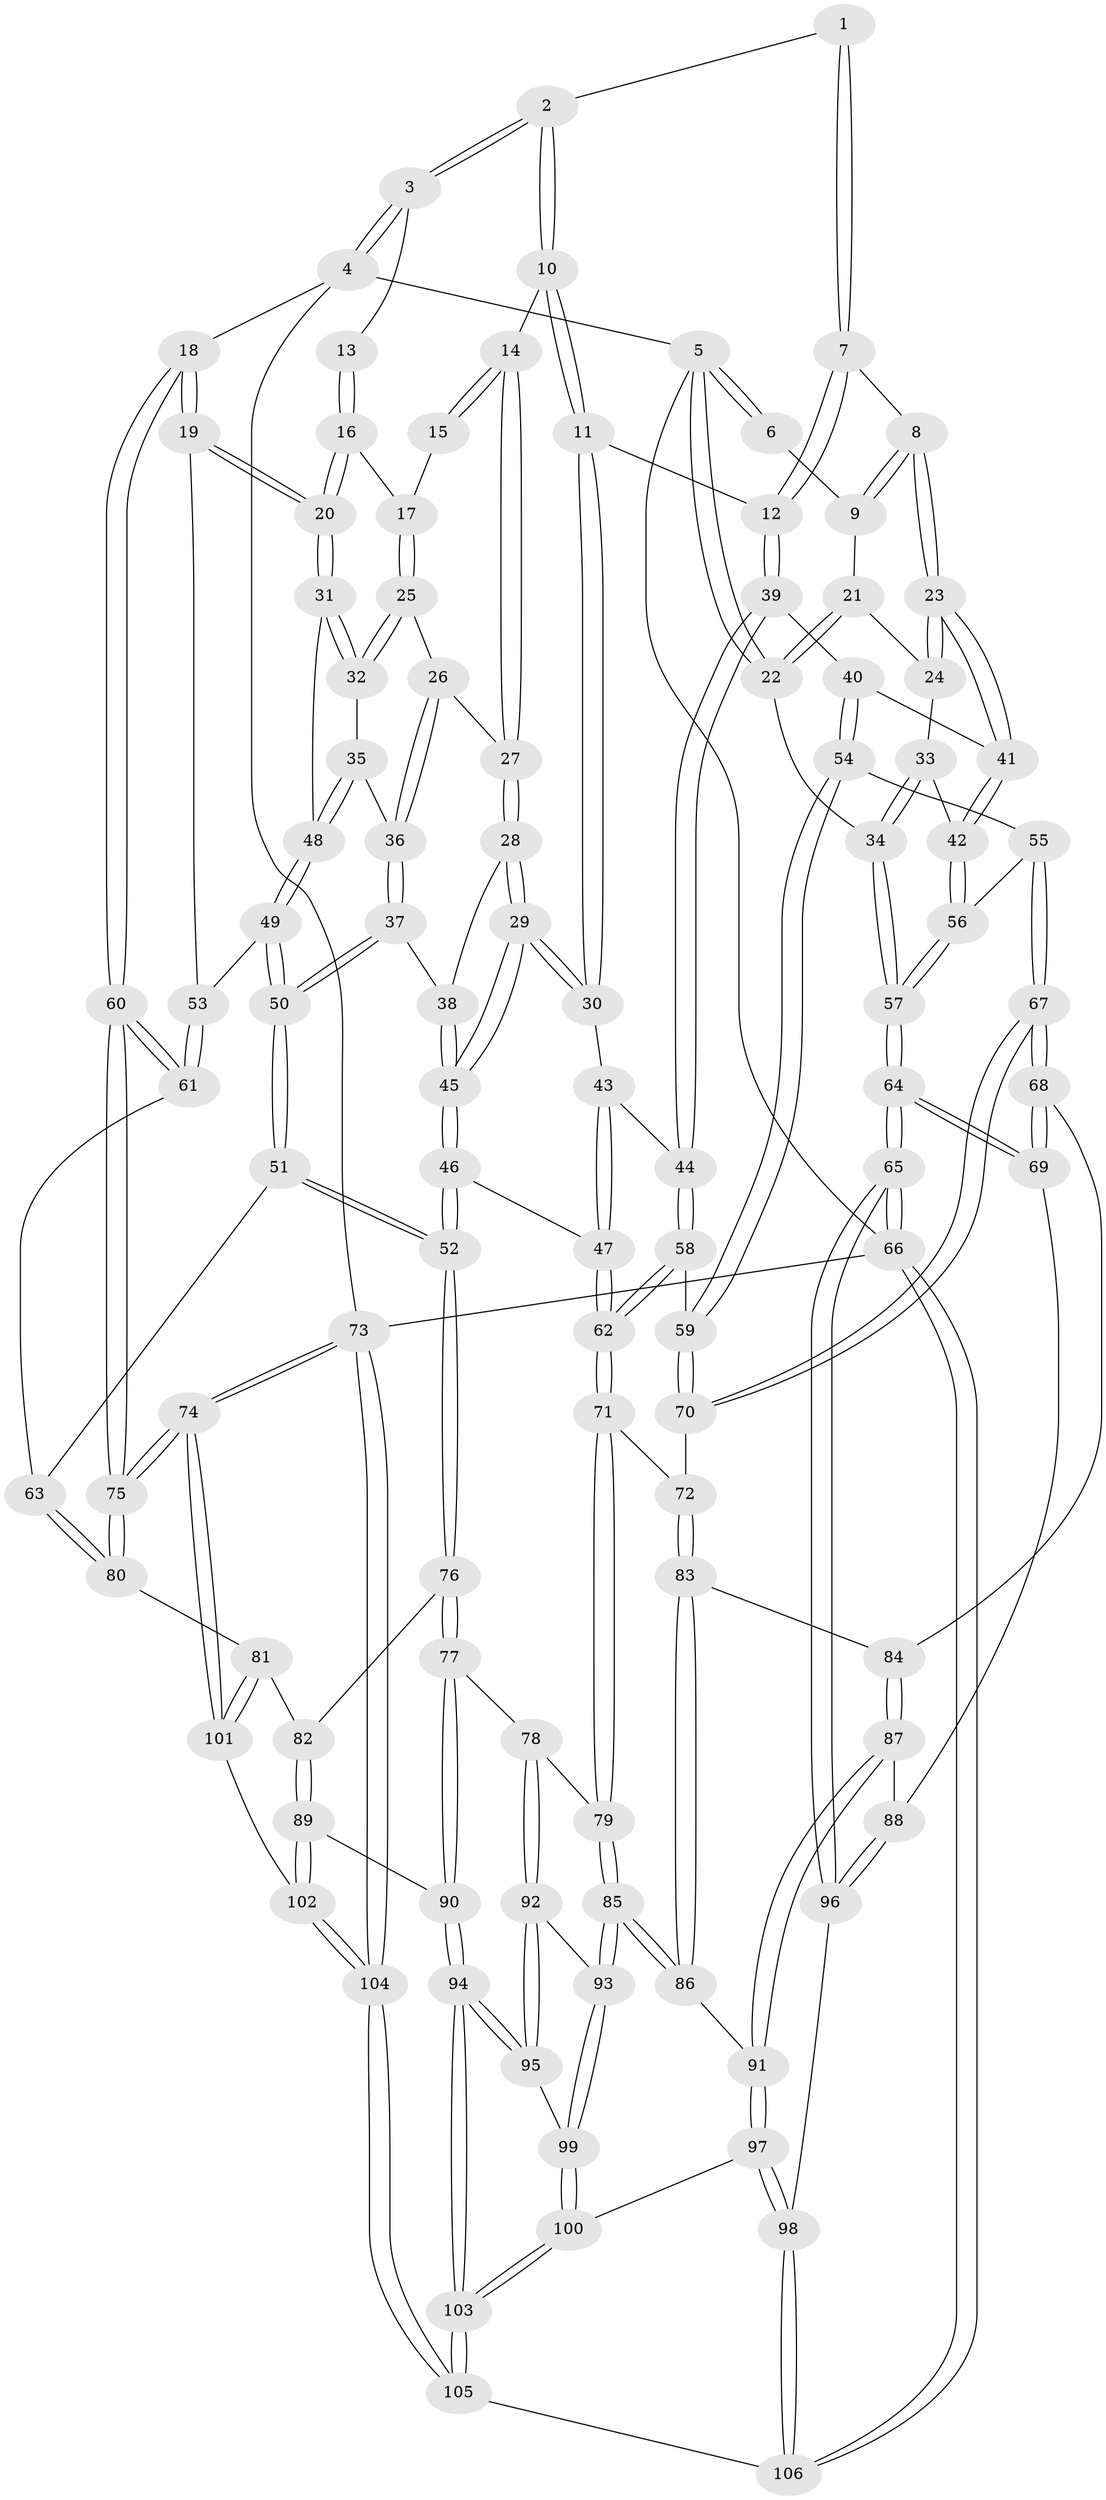 // coarse degree distribution, {3: 0.06756756756756757, 5: 0.5, 4: 0.33783783783783783, 6: 0.0945945945945946}
// Generated by graph-tools (version 1.1) at 2025/24/03/03/25 07:24:38]
// undirected, 106 vertices, 262 edges
graph export_dot {
graph [start="1"]
  node [color=gray90,style=filled];
  1 [pos="+0.2846451399223809+0"];
  2 [pos="+0.5489173968073598+0"];
  3 [pos="+1+0"];
  4 [pos="+1+0"];
  5 [pos="+0+0"];
  6 [pos="+0.04673311328275005+0"];
  7 [pos="+0.2754599829146804+0.06933711463815952"];
  8 [pos="+0.2367955181302643+0.12340638351627743"];
  9 [pos="+0.08775135016571049+0.12749418803747414"];
  10 [pos="+0.595601786584644+0.05043257771016127"];
  11 [pos="+0.5610730178369125+0.127917553068109"];
  12 [pos="+0.4143928592880329+0.18513926904951578"];
  13 [pos="+1+0"];
  14 [pos="+0.7363135138115835+0.12860229951012386"];
  15 [pos="+0.8364394052333863+0.04520542392425373"];
  16 [pos="+0.8987560802102703+0.17540390752077167"];
  17 [pos="+0.8646757815659699+0.16537749562373247"];
  18 [pos="+1+0.23914834555679484"];
  19 [pos="+1+0.2740420043107414"];
  20 [pos="+0.988816541336416+0.26192910506593126"];
  21 [pos="+0.0651486183717658+0.13097633888209073"];
  22 [pos="+0+0"];
  23 [pos="+0.22708968342126165+0.15605702620146814"];
  24 [pos="+0.06739440793960214+0.20140486696704518"];
  25 [pos="+0.8208514353116529+0.1935699131966092"];
  26 [pos="+0.817560872228412+0.1941266371130235"];
  27 [pos="+0.7440751113401756+0.17035650603588823"];
  28 [pos="+0.7201656425187805+0.2239408982624547"];
  29 [pos="+0.6617587533194235+0.2554203111984999"];
  30 [pos="+0.5960072472814846+0.2326233173947079"];
  31 [pos="+0.9382655197200095+0.26800644291558445"];
  32 [pos="+0.9059391898396805+0.266211113448314"];
  33 [pos="+0.05519588098133837+0.22701741712132778"];
  34 [pos="+0+0.15015265753462628"];
  35 [pos="+0.8276749812081221+0.28366157463811387"];
  36 [pos="+0.821492153047341+0.28270531723018866"];
  37 [pos="+0.8008183226286218+0.28950363205701657"];
  38 [pos="+0.7663723172284834+0.2765522477643836"];
  39 [pos="+0.42969914629696104+0.3147669662110702"];
  40 [pos="+0.29508396661376673+0.32424381003990493"];
  41 [pos="+0.21192469305336978+0.2442999515934273"];
  42 [pos="+0.11801172727781029+0.31717535737580393"];
  43 [pos="+0.5950781817211582+0.2336331479501099"];
  44 [pos="+0.44491307569737787+0.33035944629337566"];
  45 [pos="+0.6804779164740933+0.422602515851298"];
  46 [pos="+0.6793799011448249+0.4391918576364364"];
  47 [pos="+0.5802976345686385+0.4434385174356303"];
  48 [pos="+0.8531929772230238+0.3495534108624653"];
  49 [pos="+0.8447982561011476+0.39393946044546285"];
  50 [pos="+0.7826380636040148+0.4359925405139976"];
  51 [pos="+0.766410379480045+0.4556638397570109"];
  52 [pos="+0.7268578508598682+0.4670275723008623"];
  53 [pos="+0.9388532052649098+0.3813659643780901"];
  54 [pos="+0.27726934242484436+0.3829907211025849"];
  55 [pos="+0.22351425771822245+0.43531783798760476"];
  56 [pos="+0.1134437482099595+0.32662167134866643"];
  57 [pos="+0+0.5156941790211603"];
  58 [pos="+0.4556351057691274+0.3597001290621926"];
  59 [pos="+0.3619443313731439+0.45636134463982575"];
  60 [pos="+1+0.4286006288327917"];
  61 [pos="+0.936912056963008+0.4577180725008441"];
  62 [pos="+0.5567808625955353+0.4482183835784317"];
  63 [pos="+0.9091400327360755+0.5203431441239479"];
  64 [pos="+0+0.540216427209469"];
  65 [pos="+0+1"];
  66 [pos="+0+1"];
  67 [pos="+0.2174032113609444+0.5339282862845391"];
  68 [pos="+0.21377180032512932+0.5397621799076588"];
  69 [pos="+0.04706849407813121+0.591218703791259"];
  70 [pos="+0.35394542359986647+0.48343963357120123"];
  71 [pos="+0.5185204705225859+0.5314536595714577"];
  72 [pos="+0.41430881093897615+0.5526515078102653"];
  73 [pos="+1+1"];
  74 [pos="+1+1"];
  75 [pos="+1+0.6431184089610551"];
  76 [pos="+0.7278552931208754+0.599665156770647"];
  77 [pos="+0.6314070145004325+0.6651218600997947"];
  78 [pos="+0.5695916703476475+0.6606878386980096"];
  79 [pos="+0.5518616245268088+0.6479437277944875"];
  80 [pos="+0.9875148967918342+0.6424831308767495"];
  81 [pos="+0.9439944408595787+0.6687916812557645"];
  82 [pos="+0.7855151787408287+0.6471770641214832"];
  83 [pos="+0.3594826821362112+0.6449746194450886"];
  84 [pos="+0.269629492919525+0.597908363213074"];
  85 [pos="+0.39627694804252045+0.7095345824142146"];
  86 [pos="+0.37663974332082845+0.6933395683675984"];
  87 [pos="+0.23419008855172238+0.709521990071973"];
  88 [pos="+0.10431253592376023+0.6759896144860396"];
  89 [pos="+0.7320745505680232+0.8357466601211145"];
  90 [pos="+0.7054294862500433+0.8319482067077477"];
  91 [pos="+0.26423142865411947+0.7451234286782589"];
  92 [pos="+0.5409232101533735+0.816513961958856"];
  93 [pos="+0.4001572170658267+0.7262025069739434"];
  94 [pos="+0.5800582773812664+0.8803491926363031"];
  95 [pos="+0.547955482392487+0.8372096337364106"];
  96 [pos="+0.1520729252274781+0.860980830761955"];
  97 [pos="+0.22532241428591043+0.8576975069355084"];
  98 [pos="+0.20470139630362127+0.8657452347927537"];
  99 [pos="+0.37400291843911415+0.8449990287112841"];
  100 [pos="+0.3516859508681161+0.8792288408074768"];
  101 [pos="+0.8797142521928271+0.8133755613222406"];
  102 [pos="+0.7926605537988117+0.872011121049368"];
  103 [pos="+0.48796807626016125+1"];
  104 [pos="+0.8677878010974605+1"];
  105 [pos="+0.4879866871826031+1"];
  106 [pos="+0.30111055061756964+1"];
  1 -- 2;
  1 -- 7;
  1 -- 7;
  2 -- 3;
  2 -- 3;
  2 -- 10;
  2 -- 10;
  3 -- 4;
  3 -- 4;
  3 -- 13;
  4 -- 5;
  4 -- 18;
  4 -- 73;
  5 -- 6;
  5 -- 6;
  5 -- 22;
  5 -- 22;
  5 -- 66;
  6 -- 9;
  7 -- 8;
  7 -- 12;
  7 -- 12;
  8 -- 9;
  8 -- 9;
  8 -- 23;
  8 -- 23;
  9 -- 21;
  10 -- 11;
  10 -- 11;
  10 -- 14;
  11 -- 12;
  11 -- 30;
  11 -- 30;
  12 -- 39;
  12 -- 39;
  13 -- 16;
  13 -- 16;
  14 -- 15;
  14 -- 15;
  14 -- 27;
  14 -- 27;
  15 -- 17;
  16 -- 17;
  16 -- 20;
  16 -- 20;
  17 -- 25;
  17 -- 25;
  18 -- 19;
  18 -- 19;
  18 -- 60;
  18 -- 60;
  19 -- 20;
  19 -- 20;
  19 -- 53;
  20 -- 31;
  20 -- 31;
  21 -- 22;
  21 -- 22;
  21 -- 24;
  22 -- 34;
  23 -- 24;
  23 -- 24;
  23 -- 41;
  23 -- 41;
  24 -- 33;
  25 -- 26;
  25 -- 32;
  25 -- 32;
  26 -- 27;
  26 -- 36;
  26 -- 36;
  27 -- 28;
  27 -- 28;
  28 -- 29;
  28 -- 29;
  28 -- 38;
  29 -- 30;
  29 -- 30;
  29 -- 45;
  29 -- 45;
  30 -- 43;
  31 -- 32;
  31 -- 32;
  31 -- 48;
  32 -- 35;
  33 -- 34;
  33 -- 34;
  33 -- 42;
  34 -- 57;
  34 -- 57;
  35 -- 36;
  35 -- 48;
  35 -- 48;
  36 -- 37;
  36 -- 37;
  37 -- 38;
  37 -- 50;
  37 -- 50;
  38 -- 45;
  38 -- 45;
  39 -- 40;
  39 -- 44;
  39 -- 44;
  40 -- 41;
  40 -- 54;
  40 -- 54;
  41 -- 42;
  41 -- 42;
  42 -- 56;
  42 -- 56;
  43 -- 44;
  43 -- 47;
  43 -- 47;
  44 -- 58;
  44 -- 58;
  45 -- 46;
  45 -- 46;
  46 -- 47;
  46 -- 52;
  46 -- 52;
  47 -- 62;
  47 -- 62;
  48 -- 49;
  48 -- 49;
  49 -- 50;
  49 -- 50;
  49 -- 53;
  50 -- 51;
  50 -- 51;
  51 -- 52;
  51 -- 52;
  51 -- 63;
  52 -- 76;
  52 -- 76;
  53 -- 61;
  53 -- 61;
  54 -- 55;
  54 -- 59;
  54 -- 59;
  55 -- 56;
  55 -- 67;
  55 -- 67;
  56 -- 57;
  56 -- 57;
  57 -- 64;
  57 -- 64;
  58 -- 59;
  58 -- 62;
  58 -- 62;
  59 -- 70;
  59 -- 70;
  60 -- 61;
  60 -- 61;
  60 -- 75;
  60 -- 75;
  61 -- 63;
  62 -- 71;
  62 -- 71;
  63 -- 80;
  63 -- 80;
  64 -- 65;
  64 -- 65;
  64 -- 69;
  64 -- 69;
  65 -- 66;
  65 -- 66;
  65 -- 96;
  65 -- 96;
  66 -- 106;
  66 -- 106;
  66 -- 73;
  67 -- 68;
  67 -- 68;
  67 -- 70;
  67 -- 70;
  68 -- 69;
  68 -- 69;
  68 -- 84;
  69 -- 88;
  70 -- 72;
  71 -- 72;
  71 -- 79;
  71 -- 79;
  72 -- 83;
  72 -- 83;
  73 -- 74;
  73 -- 74;
  73 -- 104;
  73 -- 104;
  74 -- 75;
  74 -- 75;
  74 -- 101;
  74 -- 101;
  75 -- 80;
  75 -- 80;
  76 -- 77;
  76 -- 77;
  76 -- 82;
  77 -- 78;
  77 -- 90;
  77 -- 90;
  78 -- 79;
  78 -- 92;
  78 -- 92;
  79 -- 85;
  79 -- 85;
  80 -- 81;
  81 -- 82;
  81 -- 101;
  81 -- 101;
  82 -- 89;
  82 -- 89;
  83 -- 84;
  83 -- 86;
  83 -- 86;
  84 -- 87;
  84 -- 87;
  85 -- 86;
  85 -- 86;
  85 -- 93;
  85 -- 93;
  86 -- 91;
  87 -- 88;
  87 -- 91;
  87 -- 91;
  88 -- 96;
  88 -- 96;
  89 -- 90;
  89 -- 102;
  89 -- 102;
  90 -- 94;
  90 -- 94;
  91 -- 97;
  91 -- 97;
  92 -- 93;
  92 -- 95;
  92 -- 95;
  93 -- 99;
  93 -- 99;
  94 -- 95;
  94 -- 95;
  94 -- 103;
  94 -- 103;
  95 -- 99;
  96 -- 98;
  97 -- 98;
  97 -- 98;
  97 -- 100;
  98 -- 106;
  98 -- 106;
  99 -- 100;
  99 -- 100;
  100 -- 103;
  100 -- 103;
  101 -- 102;
  102 -- 104;
  102 -- 104;
  103 -- 105;
  103 -- 105;
  104 -- 105;
  104 -- 105;
  105 -- 106;
}
